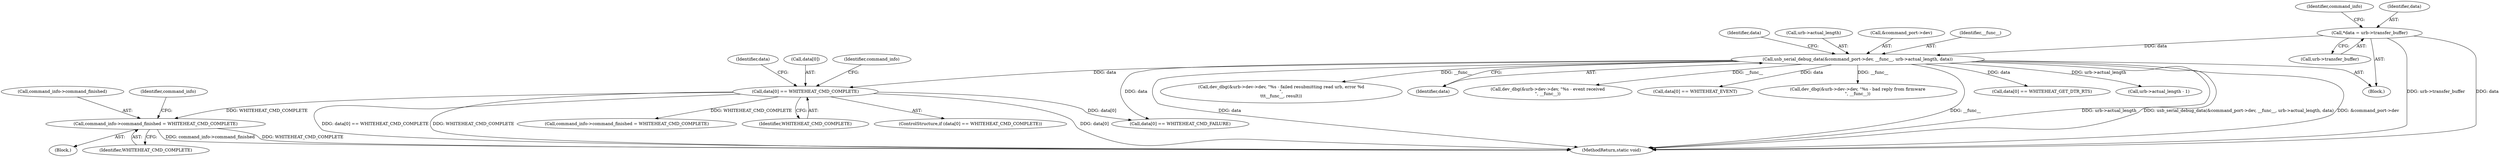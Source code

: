 digraph "0_linux_6817ae225cd650fb1c3295d769298c38b1eba818@pointer" {
"1000189" [label="(Call,command_info->command_finished = WHITEHEAT_CMD_COMPLETE)"];
"1000183" [label="(Call,data[0] == WHITEHEAT_CMD_COMPLETE)"];
"1000172" [label="(Call,usb_serial_debug_data(&command_port->dev, __func__, urb->actual_length, data))"];
"1000119" [label="(Call,*data = urb->transfer_buffer)"];
"1000284" [label="(Call,dev_dbg(&urb->dev->dev, \"%s - failed resubmitting read urb, error %d\n\",\n\t\t\t__func__, result))"];
"1000201" [label="(Call,data[0] == WHITEHEAT_CMD_FAILURE)"];
"1000185" [label="(Identifier,data)"];
"1000181" [label="(Identifier,data)"];
"1000126" [label="(Identifier,command_info)"];
"1000178" [label="(Call,urb->actual_length)"];
"1000184" [label="(Call,data[0])"];
"1000197" [label="(Identifier,command_info)"];
"1000191" [label="(Identifier,command_info)"];
"1000225" [label="(Call,dev_dbg(&urb->dev->dev, \"%s - event received\n\", __func__))"];
"1000188" [label="(Block,)"];
"1000183" [label="(Call,data[0] == WHITEHEAT_CMD_COMPLETE)"];
"1000190" [label="(Call,command_info->command_finished)"];
"1000255" [label="(Call,command_info->command_finished = WHITEHEAT_CMD_COMPLETE)"];
"1000187" [label="(Identifier,WHITEHEAT_CMD_COMPLETE)"];
"1000119" [label="(Call,*data = urb->transfer_buffer)"];
"1000219" [label="(Call,data[0] == WHITEHEAT_EVENT)"];
"1000172" [label="(Call,usb_serial_debug_data(&command_port->dev, __func__, urb->actual_length, data))"];
"1000203" [label="(Identifier,data)"];
"1000193" [label="(Identifier,WHITEHEAT_CMD_COMPLETE)"];
"1000266" [label="(Call,dev_dbg(&urb->dev->dev, \"%s - bad reply from firmware\n\", __func__))"];
"1000173" [label="(Call,&command_port->dev)"];
"1000104" [label="(Block,)"];
"1000236" [label="(Call,data[0] == WHITEHEAT_GET_DTR_RTS)"];
"1000177" [label="(Identifier,__func__)"];
"1000294" [label="(MethodReturn,static void)"];
"1000189" [label="(Call,command_info->command_finished = WHITEHEAT_CMD_COMPLETE)"];
"1000121" [label="(Call,urb->transfer_buffer)"];
"1000250" [label="(Call,urb->actual_length - 1)"];
"1000182" [label="(ControlStructure,if (data[0] == WHITEHEAT_CMD_COMPLETE))"];
"1000120" [label="(Identifier,data)"];
"1000189" -> "1000188"  [label="AST: "];
"1000189" -> "1000193"  [label="CFG: "];
"1000190" -> "1000189"  [label="AST: "];
"1000193" -> "1000189"  [label="AST: "];
"1000197" -> "1000189"  [label="CFG: "];
"1000189" -> "1000294"  [label="DDG: command_info->command_finished"];
"1000189" -> "1000294"  [label="DDG: WHITEHEAT_CMD_COMPLETE"];
"1000183" -> "1000189"  [label="DDG: WHITEHEAT_CMD_COMPLETE"];
"1000183" -> "1000182"  [label="AST: "];
"1000183" -> "1000187"  [label="CFG: "];
"1000184" -> "1000183"  [label="AST: "];
"1000187" -> "1000183"  [label="AST: "];
"1000191" -> "1000183"  [label="CFG: "];
"1000203" -> "1000183"  [label="CFG: "];
"1000183" -> "1000294"  [label="DDG: WHITEHEAT_CMD_COMPLETE"];
"1000183" -> "1000294"  [label="DDG: data[0]"];
"1000183" -> "1000294"  [label="DDG: data[0] == WHITEHEAT_CMD_COMPLETE"];
"1000172" -> "1000183"  [label="DDG: data"];
"1000183" -> "1000201"  [label="DDG: data[0]"];
"1000183" -> "1000255"  [label="DDG: WHITEHEAT_CMD_COMPLETE"];
"1000172" -> "1000104"  [label="AST: "];
"1000172" -> "1000181"  [label="CFG: "];
"1000173" -> "1000172"  [label="AST: "];
"1000177" -> "1000172"  [label="AST: "];
"1000178" -> "1000172"  [label="AST: "];
"1000181" -> "1000172"  [label="AST: "];
"1000185" -> "1000172"  [label="CFG: "];
"1000172" -> "1000294"  [label="DDG: data"];
"1000172" -> "1000294"  [label="DDG: __func__"];
"1000172" -> "1000294"  [label="DDG: urb->actual_length"];
"1000172" -> "1000294"  [label="DDG: usb_serial_debug_data(&command_port->dev, __func__, urb->actual_length, data)"];
"1000172" -> "1000294"  [label="DDG: &command_port->dev"];
"1000119" -> "1000172"  [label="DDG: data"];
"1000172" -> "1000201"  [label="DDG: data"];
"1000172" -> "1000219"  [label="DDG: data"];
"1000172" -> "1000225"  [label="DDG: __func__"];
"1000172" -> "1000236"  [label="DDG: data"];
"1000172" -> "1000250"  [label="DDG: urb->actual_length"];
"1000172" -> "1000266"  [label="DDG: __func__"];
"1000172" -> "1000284"  [label="DDG: __func__"];
"1000119" -> "1000104"  [label="AST: "];
"1000119" -> "1000121"  [label="CFG: "];
"1000120" -> "1000119"  [label="AST: "];
"1000121" -> "1000119"  [label="AST: "];
"1000126" -> "1000119"  [label="CFG: "];
"1000119" -> "1000294"  [label="DDG: urb->transfer_buffer"];
"1000119" -> "1000294"  [label="DDG: data"];
}
